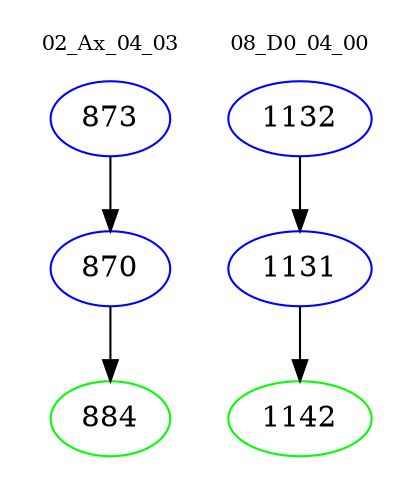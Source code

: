 digraph{
subgraph cluster_0 {
color = white
label = "02_Ax_04_03";
fontsize=10;
T0_873 [label="873", color="blue"]
T0_873 -> T0_870 [color="black"]
T0_870 [label="870", color="blue"]
T0_870 -> T0_884 [color="black"]
T0_884 [label="884", color="green"]
}
subgraph cluster_1 {
color = white
label = "08_D0_04_00";
fontsize=10;
T1_1132 [label="1132", color="blue"]
T1_1132 -> T1_1131 [color="black"]
T1_1131 [label="1131", color="blue"]
T1_1131 -> T1_1142 [color="black"]
T1_1142 [label="1142", color="green"]
}
}
